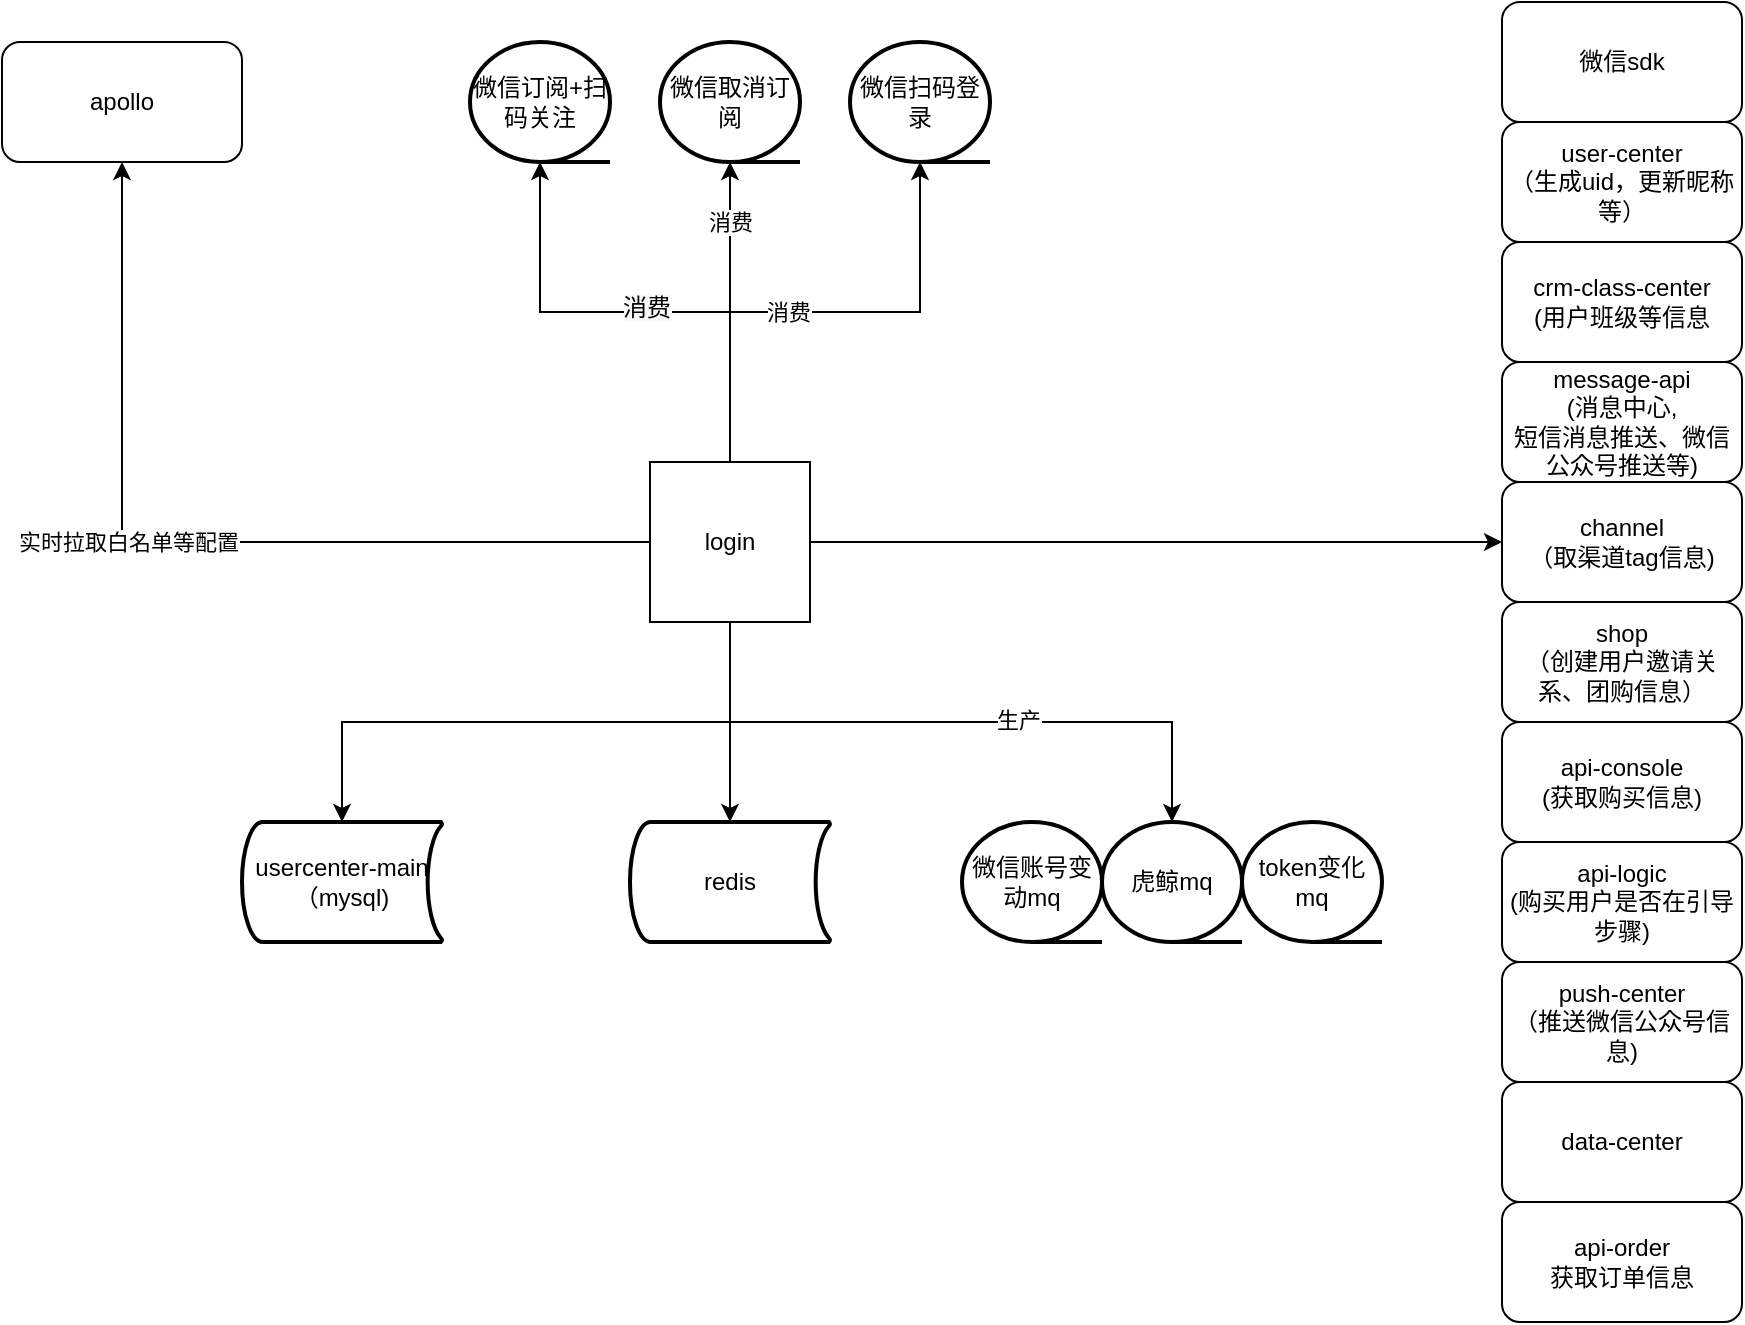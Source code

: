 <mxfile version="15.5.1" type="github">
  <diagram id="MqLFOB0qUGa3AoY5VixN" name="第 1 页">
    <mxGraphModel dx="1026" dy="1658" grid="1" gridSize="10" guides="1" tooltips="1" connect="1" arrows="1" fold="1" page="1" pageScale="1" pageWidth="827" pageHeight="1169" math="0" shadow="0">
      <root>
        <mxCell id="0" />
        <mxCell id="1" parent="0" />
        <mxCell id="_2JUVef5gmnUwdvLhLRF-8" style="edgeStyle=orthogonalEdgeStyle;rounded=0;orthogonalLoop=1;jettySize=auto;html=1;exitX=0.5;exitY=0;exitDx=0;exitDy=0;entryX=0.5;entryY=1;entryDx=0;entryDy=0;entryPerimeter=0;" edge="1" parent="1" source="_2JUVef5gmnUwdvLhLRF-1" target="_2JUVef5gmnUwdvLhLRF-30">
          <mxGeometry relative="1" as="geometry">
            <mxPoint x="510" y="140" as="targetPoint" />
          </mxGeometry>
        </mxCell>
        <mxCell id="_2JUVef5gmnUwdvLhLRF-9" value="&lt;span style=&quot;font-size: 12px ; background-color: rgb(248 , 249 , 250)&quot;&gt;消费&lt;/span&gt;" style="edgeLabel;html=1;align=center;verticalAlign=middle;resizable=0;points=[];" vertex="1" connectable="0" parent="_2JUVef5gmnUwdvLhLRF-8">
          <mxGeometry x="-0.044" y="-2" relative="1" as="geometry">
            <mxPoint as="offset" />
          </mxGeometry>
        </mxCell>
        <mxCell id="_2JUVef5gmnUwdvLhLRF-14" style="edgeStyle=orthogonalEdgeStyle;rounded=0;orthogonalLoop=1;jettySize=auto;html=1;exitX=0.5;exitY=1;exitDx=0;exitDy=0;entryX=0.5;entryY=0;entryDx=0;entryDy=0;entryPerimeter=0;" edge="1" parent="1" source="_2JUVef5gmnUwdvLhLRF-1" target="_2JUVef5gmnUwdvLhLRF-12">
          <mxGeometry relative="1" as="geometry" />
        </mxCell>
        <mxCell id="_2JUVef5gmnUwdvLhLRF-15" style="edgeStyle=orthogonalEdgeStyle;rounded=0;orthogonalLoop=1;jettySize=auto;html=1;exitX=0.5;exitY=1;exitDx=0;exitDy=0;" edge="1" parent="1" source="_2JUVef5gmnUwdvLhLRF-1" target="_2JUVef5gmnUwdvLhLRF-13">
          <mxGeometry relative="1" as="geometry" />
        </mxCell>
        <mxCell id="_2JUVef5gmnUwdvLhLRF-33" style="edgeStyle=orthogonalEdgeStyle;rounded=0;orthogonalLoop=1;jettySize=auto;html=1;exitX=0.5;exitY=0;exitDx=0;exitDy=0;entryX=0.5;entryY=1;entryDx=0;entryDy=0;entryPerimeter=0;" edge="1" parent="1" source="_2JUVef5gmnUwdvLhLRF-1" target="_2JUVef5gmnUwdvLhLRF-29">
          <mxGeometry relative="1" as="geometry" />
        </mxCell>
        <mxCell id="_2JUVef5gmnUwdvLhLRF-36" value="消费" style="edgeLabel;html=1;align=center;verticalAlign=middle;resizable=0;points=[];" vertex="1" connectable="0" parent="_2JUVef5gmnUwdvLhLRF-33">
          <mxGeometry x="0.6" relative="1" as="geometry">
            <mxPoint as="offset" />
          </mxGeometry>
        </mxCell>
        <mxCell id="_2JUVef5gmnUwdvLhLRF-34" style="edgeStyle=orthogonalEdgeStyle;rounded=0;orthogonalLoop=1;jettySize=auto;html=1;exitX=0.5;exitY=0;exitDx=0;exitDy=0;entryX=0.5;entryY=1;entryDx=0;entryDy=0;entryPerimeter=0;" edge="1" parent="1" source="_2JUVef5gmnUwdvLhLRF-1" target="_2JUVef5gmnUwdvLhLRF-32">
          <mxGeometry relative="1" as="geometry" />
        </mxCell>
        <mxCell id="_2JUVef5gmnUwdvLhLRF-35" value="消费" style="edgeLabel;html=1;align=center;verticalAlign=middle;resizable=0;points=[];" vertex="1" connectable="0" parent="_2JUVef5gmnUwdvLhLRF-34">
          <mxGeometry x="-0.154" relative="1" as="geometry">
            <mxPoint as="offset" />
          </mxGeometry>
        </mxCell>
        <mxCell id="_2JUVef5gmnUwdvLhLRF-39" style="edgeStyle=orthogonalEdgeStyle;rounded=0;orthogonalLoop=1;jettySize=auto;html=1;exitX=0.5;exitY=1;exitDx=0;exitDy=0;" edge="1" parent="1" source="_2JUVef5gmnUwdvLhLRF-1" target="_2JUVef5gmnUwdvLhLRF-16">
          <mxGeometry relative="1" as="geometry" />
        </mxCell>
        <mxCell id="_2JUVef5gmnUwdvLhLRF-40" value="生产" style="edgeLabel;html=1;align=center;verticalAlign=middle;resizable=0;points=[];" vertex="1" connectable="0" parent="_2JUVef5gmnUwdvLhLRF-39">
          <mxGeometry x="0.21" y="1" relative="1" as="geometry">
            <mxPoint as="offset" />
          </mxGeometry>
        </mxCell>
        <mxCell id="_2JUVef5gmnUwdvLhLRF-42" style="edgeStyle=orthogonalEdgeStyle;rounded=0;orthogonalLoop=1;jettySize=auto;html=1;exitX=1;exitY=0.5;exitDx=0;exitDy=0;" edge="1" parent="1" source="_2JUVef5gmnUwdvLhLRF-1" target="_2JUVef5gmnUwdvLhLRF-23">
          <mxGeometry relative="1" as="geometry" />
        </mxCell>
        <mxCell id="_2JUVef5gmnUwdvLhLRF-1" value="login" style="whiteSpace=wrap;html=1;aspect=fixed;" vertex="1" parent="1">
          <mxGeometry x="374" y="210" width="80" height="80" as="geometry" />
        </mxCell>
        <mxCell id="_2JUVef5gmnUwdvLhLRF-3" style="edgeStyle=orthogonalEdgeStyle;rounded=0;orthogonalLoop=1;jettySize=auto;html=1;exitX=0;exitY=0.5;exitDx=0;exitDy=0;entryX=0.5;entryY=1;entryDx=0;entryDy=0;" edge="1" parent="1" source="_2JUVef5gmnUwdvLhLRF-1" target="_2JUVef5gmnUwdvLhLRF-2">
          <mxGeometry relative="1" as="geometry">
            <mxPoint x="330" y="160" as="targetPoint" />
          </mxGeometry>
        </mxCell>
        <mxCell id="_2JUVef5gmnUwdvLhLRF-4" value="实时拉取白名单等配置" style="edgeLabel;html=1;align=center;verticalAlign=middle;resizable=0;points=[];" vertex="1" connectable="0" parent="_2JUVef5gmnUwdvLhLRF-3">
          <mxGeometry x="0.15" relative="1" as="geometry">
            <mxPoint as="offset" />
          </mxGeometry>
        </mxCell>
        <mxCell id="_2JUVef5gmnUwdvLhLRF-2" value="apollo" style="rounded=1;whiteSpace=wrap;html=1;" vertex="1" parent="1">
          <mxGeometry x="50" width="120" height="60" as="geometry" />
        </mxCell>
        <mxCell id="_2JUVef5gmnUwdvLhLRF-12" value="usercenter-main&lt;br&gt;（mysql)" style="strokeWidth=2;html=1;shape=mxgraph.flowchart.stored_data;whiteSpace=wrap;" vertex="1" parent="1">
          <mxGeometry x="170" y="390" width="100" height="60" as="geometry" />
        </mxCell>
        <mxCell id="_2JUVef5gmnUwdvLhLRF-13" value="redis" style="strokeWidth=2;html=1;shape=mxgraph.flowchart.stored_data;whiteSpace=wrap;" vertex="1" parent="1">
          <mxGeometry x="364" y="390" width="100" height="60" as="geometry" />
        </mxCell>
        <mxCell id="_2JUVef5gmnUwdvLhLRF-16" value="虎鲸mq" style="strokeWidth=2;html=1;shape=mxgraph.flowchart.sequential_data;whiteSpace=wrap;" vertex="1" parent="1">
          <mxGeometry x="600" y="390" width="70" height="60" as="geometry" />
        </mxCell>
        <mxCell id="_2JUVef5gmnUwdvLhLRF-18" value="shop&lt;br&gt;（创建用户邀请关系、团购信息）" style="rounded=1;whiteSpace=wrap;html=1;" vertex="1" parent="1">
          <mxGeometry x="800" y="280" width="120" height="60" as="geometry" />
        </mxCell>
        <mxCell id="_2JUVef5gmnUwdvLhLRF-19" value="user-center&lt;br&gt;（生成uid，更新昵称等）" style="rounded=1;whiteSpace=wrap;html=1;" vertex="1" parent="1">
          <mxGeometry x="800" y="40" width="120" height="60" as="geometry" />
        </mxCell>
        <mxCell id="_2JUVef5gmnUwdvLhLRF-21" value="api-logic&lt;br&gt;(购买用户是否在引导步骤)" style="rounded=1;whiteSpace=wrap;html=1;" vertex="1" parent="1">
          <mxGeometry x="800" y="400" width="120" height="60" as="geometry" />
        </mxCell>
        <mxCell id="_2JUVef5gmnUwdvLhLRF-22" value="api-console&lt;br&gt;(获取购买信息)" style="rounded=1;whiteSpace=wrap;html=1;" vertex="1" parent="1">
          <mxGeometry x="800" y="340" width="120" height="60" as="geometry" />
        </mxCell>
        <mxCell id="_2JUVef5gmnUwdvLhLRF-23" value="channel&lt;br&gt;（取渠道tag信息)" style="rounded=1;whiteSpace=wrap;html=1;" vertex="1" parent="1">
          <mxGeometry x="800" y="220" width="120" height="60" as="geometry" />
        </mxCell>
        <mxCell id="_2JUVef5gmnUwdvLhLRF-24" value="push-center&lt;br&gt;（推送微信公众号信息)" style="rounded=1;whiteSpace=wrap;html=1;" vertex="1" parent="1">
          <mxGeometry x="800" y="460" width="120" height="60" as="geometry" />
        </mxCell>
        <mxCell id="_2JUVef5gmnUwdvLhLRF-25" value="api-order&lt;br&gt;获取订单信息" style="rounded=1;whiteSpace=wrap;html=1;" vertex="1" parent="1">
          <mxGeometry x="800" y="580" width="120" height="60" as="geometry" />
        </mxCell>
        <mxCell id="_2JUVef5gmnUwdvLhLRF-26" value="crm-class-center&lt;br&gt;(用户班级等信息" style="rounded=1;whiteSpace=wrap;html=1;" vertex="1" parent="1">
          <mxGeometry x="800" y="100" width="120" height="60" as="geometry" />
        </mxCell>
        <mxCell id="_2JUVef5gmnUwdvLhLRF-27" value="message-api&lt;br&gt;(消息中心,&lt;br&gt;短信消息推送、微信公众号推送等)" style="rounded=1;whiteSpace=wrap;html=1;" vertex="1" parent="1">
          <mxGeometry x="800" y="160" width="120" height="60" as="geometry" />
        </mxCell>
        <mxCell id="_2JUVef5gmnUwdvLhLRF-28" value="微信sdk" style="rounded=1;whiteSpace=wrap;html=1;" vertex="1" parent="1">
          <mxGeometry x="800" y="-20" width="120" height="60" as="geometry" />
        </mxCell>
        <mxCell id="_2JUVef5gmnUwdvLhLRF-29" value="微信取消订阅" style="strokeWidth=2;html=1;shape=mxgraph.flowchart.sequential_data;whiteSpace=wrap;" vertex="1" parent="1">
          <mxGeometry x="379" width="70" height="60" as="geometry" />
        </mxCell>
        <mxCell id="_2JUVef5gmnUwdvLhLRF-30" value="&lt;span&gt;微信订阅+扫码关注&lt;/span&gt;" style="strokeWidth=2;html=1;shape=mxgraph.flowchart.sequential_data;whiteSpace=wrap;" vertex="1" parent="1">
          <mxGeometry x="284" width="70" height="60" as="geometry" />
        </mxCell>
        <mxCell id="_2JUVef5gmnUwdvLhLRF-31" value="微信账号变动mq" style="strokeWidth=2;html=1;shape=mxgraph.flowchart.sequential_data;whiteSpace=wrap;" vertex="1" parent="1">
          <mxGeometry x="530" y="390" width="70" height="60" as="geometry" />
        </mxCell>
        <mxCell id="_2JUVef5gmnUwdvLhLRF-32" value="微信扫码登录" style="strokeWidth=2;html=1;shape=mxgraph.flowchart.sequential_data;whiteSpace=wrap;" vertex="1" parent="1">
          <mxGeometry x="474" width="70" height="60" as="geometry" />
        </mxCell>
        <mxCell id="_2JUVef5gmnUwdvLhLRF-37" value="data-center" style="rounded=1;whiteSpace=wrap;html=1;" vertex="1" parent="1">
          <mxGeometry x="800" y="520" width="120" height="60" as="geometry" />
        </mxCell>
        <mxCell id="_2JUVef5gmnUwdvLhLRF-38" value="token变化mq" style="strokeWidth=2;html=1;shape=mxgraph.flowchart.sequential_data;whiteSpace=wrap;" vertex="1" parent="1">
          <mxGeometry x="670" y="390" width="70" height="60" as="geometry" />
        </mxCell>
      </root>
    </mxGraphModel>
  </diagram>
</mxfile>
